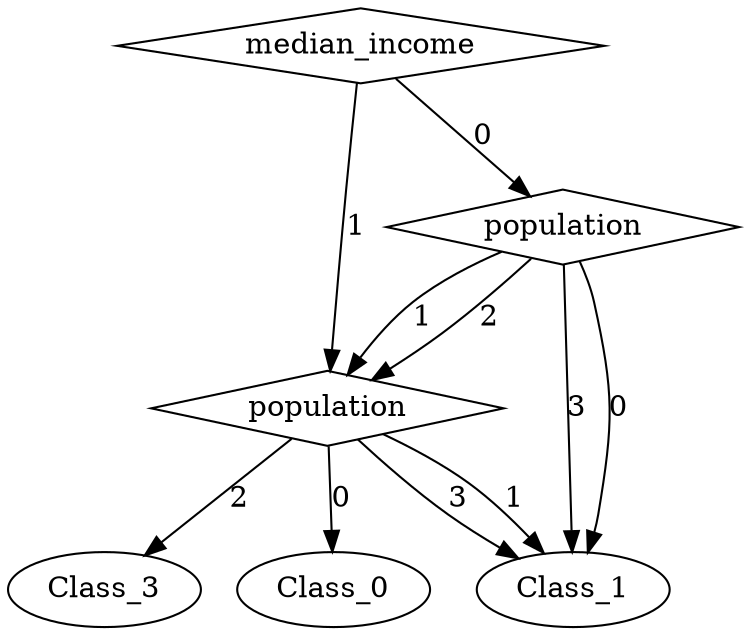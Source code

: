 digraph {
node [label=Class_1,style=""] Class_1
node [label=Class_3,style=""] Class_3
node [label=Class_1,style=""] Class_1
node [label=Class_0,style=""] Class_0
node [label=Class_1,style=""] Class_1
node [label=Class_1,style=""] Class_1
node [label=population,shape="diamond",style=""] 2
node [label=population,shape="diamond",style=""] 1
node [label=median_income,shape="diamond",style=""] 0

2 -> Class_1 [label="3"]
2 -> Class_3 [label="2"]
2 -> Class_1 [label="1"]
2 -> Class_0 [label="0"]
1 -> Class_1 [label="3"]
1 -> 2 [label="2"]
1 -> 2 [label="1"]
1 -> Class_1 [label="0"]
0 -> 2 [label="1"]
0 -> 1 [label="0"]
}